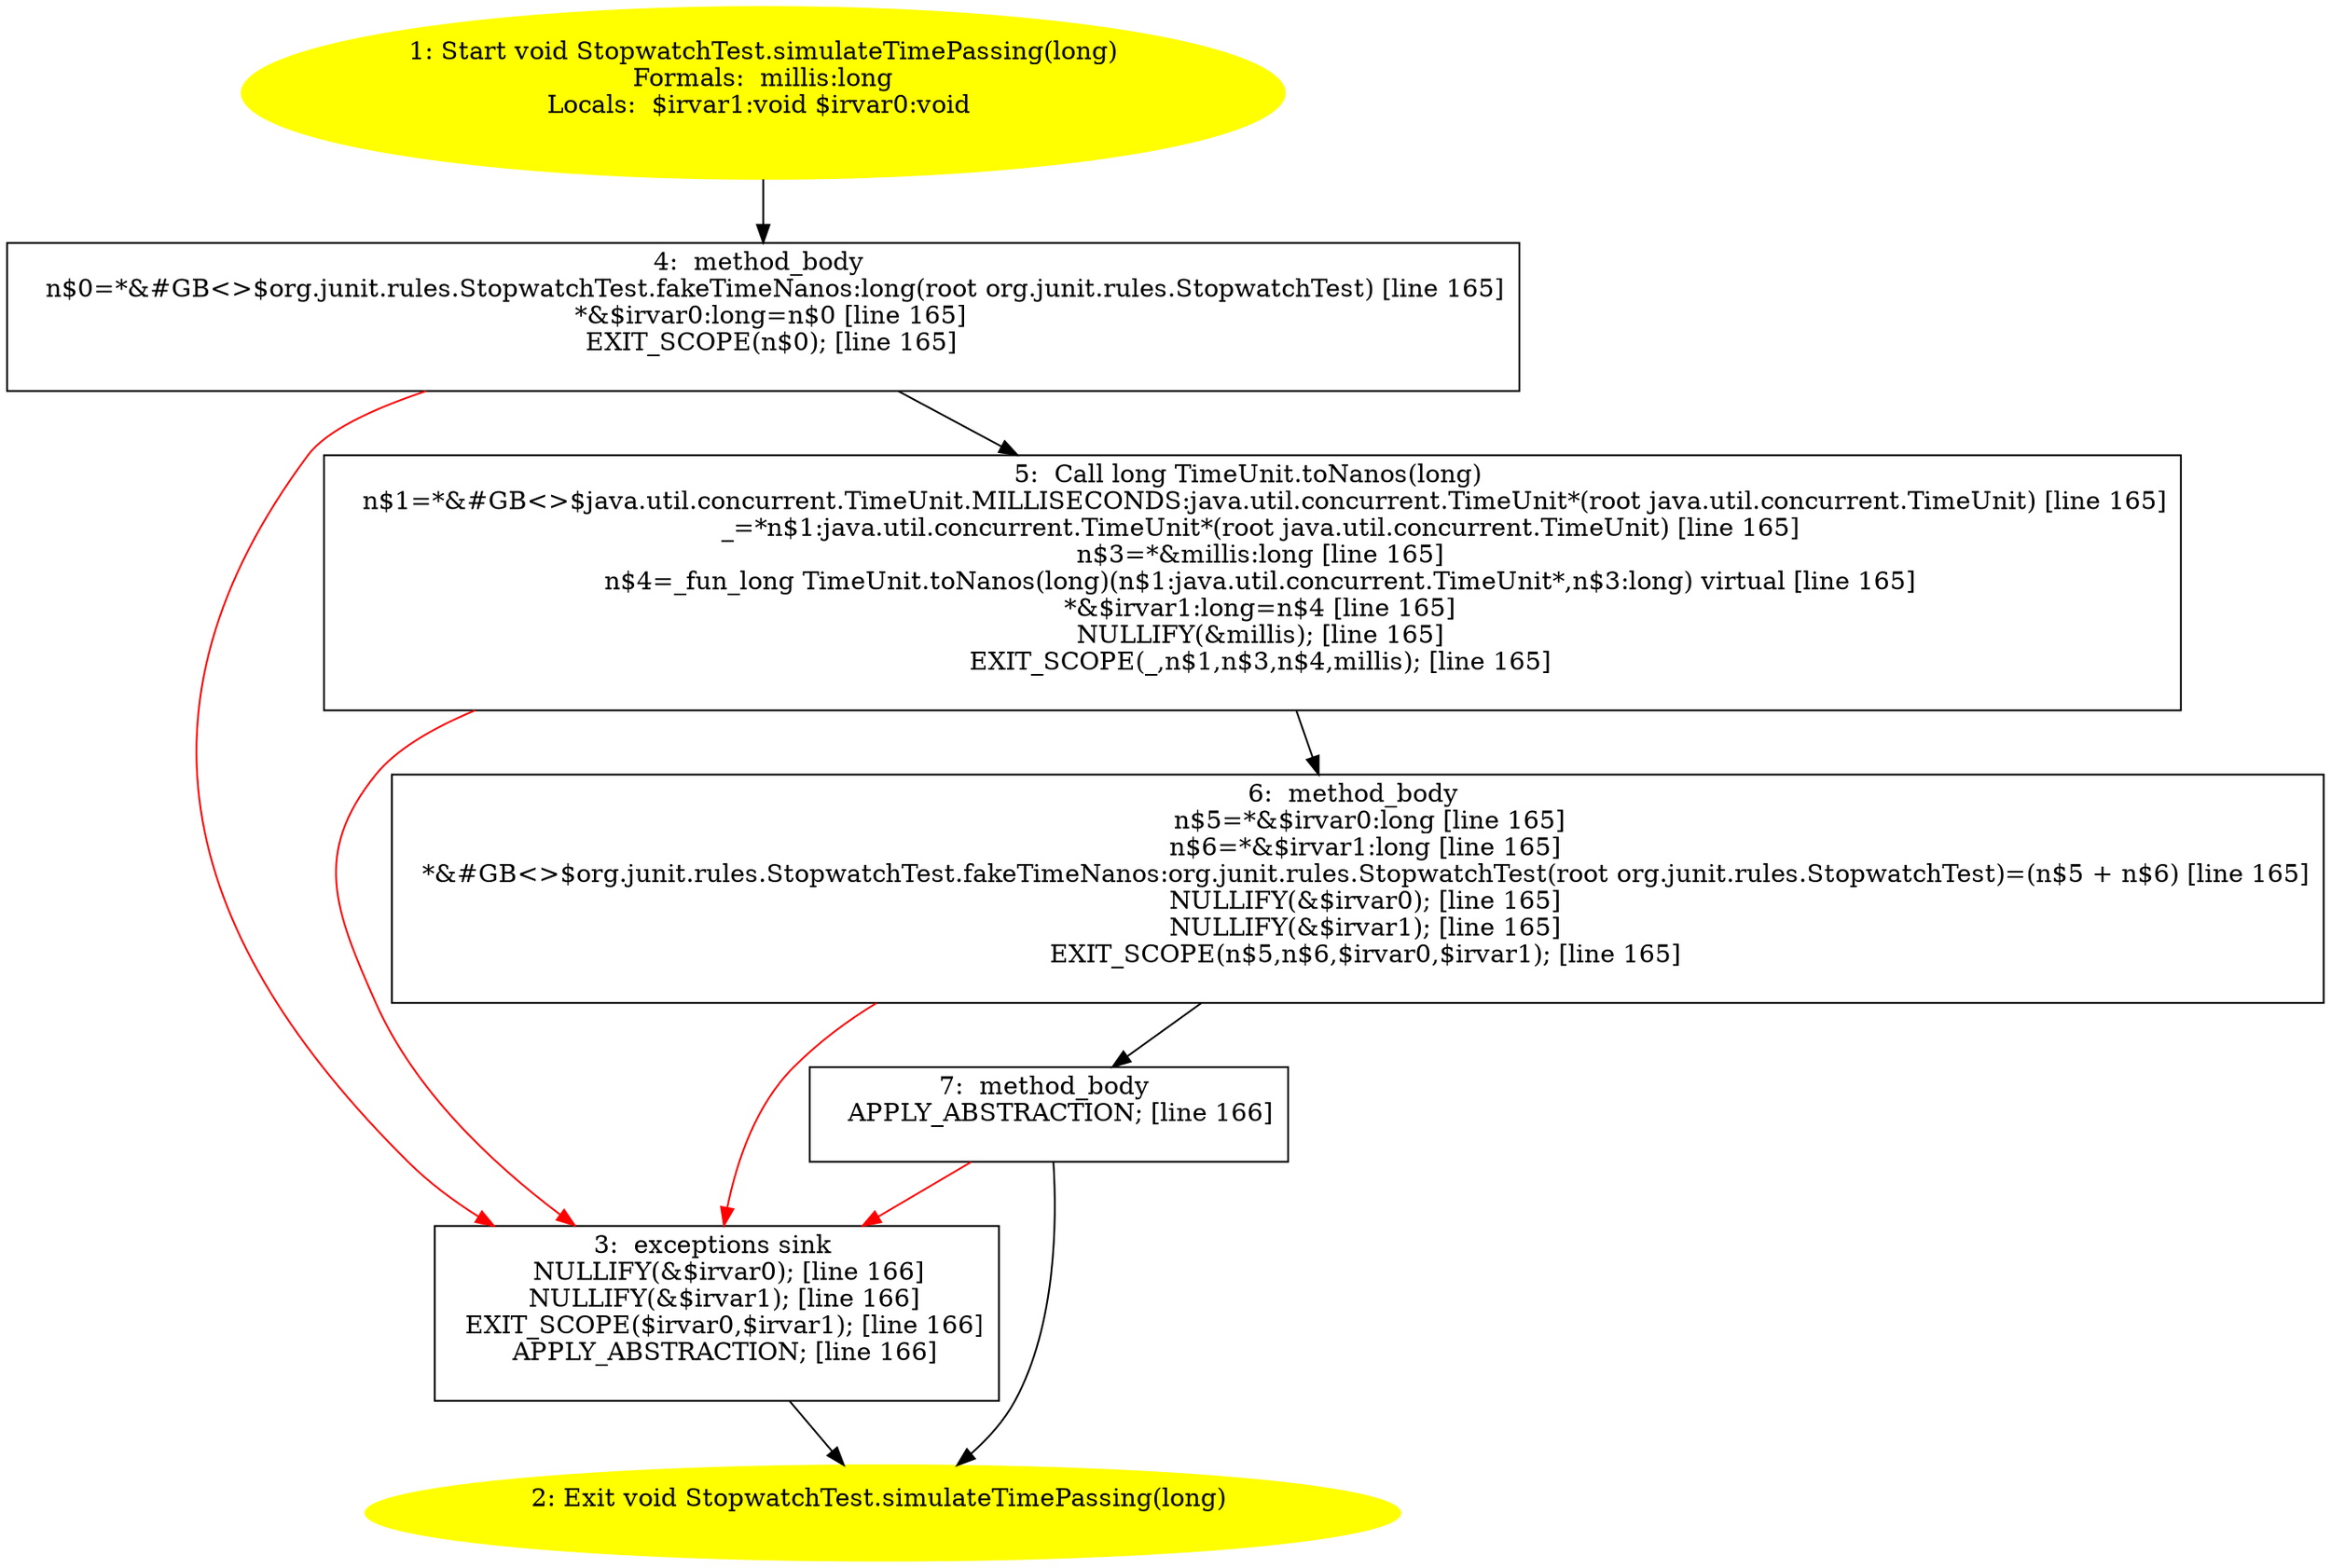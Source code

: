 /* @generated */
digraph cfg {
"org.junit.rules.StopwatchTest.simulateTimePassing(long):void.5dd600f34ee28e5b4eb1bdf955caad3d_1" [label="1: Start void StopwatchTest.simulateTimePassing(long)\nFormals:  millis:long\nLocals:  $irvar1:void $irvar0:void \n  " color=yellow style=filled]
	

	 "org.junit.rules.StopwatchTest.simulateTimePassing(long):void.5dd600f34ee28e5b4eb1bdf955caad3d_1" -> "org.junit.rules.StopwatchTest.simulateTimePassing(long):void.5dd600f34ee28e5b4eb1bdf955caad3d_4" ;
"org.junit.rules.StopwatchTest.simulateTimePassing(long):void.5dd600f34ee28e5b4eb1bdf955caad3d_2" [label="2: Exit void StopwatchTest.simulateTimePassing(long) \n  " color=yellow style=filled]
	

"org.junit.rules.StopwatchTest.simulateTimePassing(long):void.5dd600f34ee28e5b4eb1bdf955caad3d_3" [label="3:  exceptions sink \n   NULLIFY(&$irvar0); [line 166]\n  NULLIFY(&$irvar1); [line 166]\n  EXIT_SCOPE($irvar0,$irvar1); [line 166]\n  APPLY_ABSTRACTION; [line 166]\n " shape="box"]
	

	 "org.junit.rules.StopwatchTest.simulateTimePassing(long):void.5dd600f34ee28e5b4eb1bdf955caad3d_3" -> "org.junit.rules.StopwatchTest.simulateTimePassing(long):void.5dd600f34ee28e5b4eb1bdf955caad3d_2" ;
"org.junit.rules.StopwatchTest.simulateTimePassing(long):void.5dd600f34ee28e5b4eb1bdf955caad3d_4" [label="4:  method_body \n   n$0=*&#GB<>$org.junit.rules.StopwatchTest.fakeTimeNanos:long(root org.junit.rules.StopwatchTest) [line 165]\n  *&$irvar0:long=n$0 [line 165]\n  EXIT_SCOPE(n$0); [line 165]\n " shape="box"]
	

	 "org.junit.rules.StopwatchTest.simulateTimePassing(long):void.5dd600f34ee28e5b4eb1bdf955caad3d_4" -> "org.junit.rules.StopwatchTest.simulateTimePassing(long):void.5dd600f34ee28e5b4eb1bdf955caad3d_5" ;
	 "org.junit.rules.StopwatchTest.simulateTimePassing(long):void.5dd600f34ee28e5b4eb1bdf955caad3d_4" -> "org.junit.rules.StopwatchTest.simulateTimePassing(long):void.5dd600f34ee28e5b4eb1bdf955caad3d_3" [color="red" ];
"org.junit.rules.StopwatchTest.simulateTimePassing(long):void.5dd600f34ee28e5b4eb1bdf955caad3d_5" [label="5:  Call long TimeUnit.toNanos(long) \n   n$1=*&#GB<>$java.util.concurrent.TimeUnit.MILLISECONDS:java.util.concurrent.TimeUnit*(root java.util.concurrent.TimeUnit) [line 165]\n  _=*n$1:java.util.concurrent.TimeUnit*(root java.util.concurrent.TimeUnit) [line 165]\n  n$3=*&millis:long [line 165]\n  n$4=_fun_long TimeUnit.toNanos(long)(n$1:java.util.concurrent.TimeUnit*,n$3:long) virtual [line 165]\n  *&$irvar1:long=n$4 [line 165]\n  NULLIFY(&millis); [line 165]\n  EXIT_SCOPE(_,n$1,n$3,n$4,millis); [line 165]\n " shape="box"]
	

	 "org.junit.rules.StopwatchTest.simulateTimePassing(long):void.5dd600f34ee28e5b4eb1bdf955caad3d_5" -> "org.junit.rules.StopwatchTest.simulateTimePassing(long):void.5dd600f34ee28e5b4eb1bdf955caad3d_6" ;
	 "org.junit.rules.StopwatchTest.simulateTimePassing(long):void.5dd600f34ee28e5b4eb1bdf955caad3d_5" -> "org.junit.rules.StopwatchTest.simulateTimePassing(long):void.5dd600f34ee28e5b4eb1bdf955caad3d_3" [color="red" ];
"org.junit.rules.StopwatchTest.simulateTimePassing(long):void.5dd600f34ee28e5b4eb1bdf955caad3d_6" [label="6:  method_body \n   n$5=*&$irvar0:long [line 165]\n  n$6=*&$irvar1:long [line 165]\n  *&#GB<>$org.junit.rules.StopwatchTest.fakeTimeNanos:org.junit.rules.StopwatchTest(root org.junit.rules.StopwatchTest)=(n$5 + n$6) [line 165]\n  NULLIFY(&$irvar0); [line 165]\n  NULLIFY(&$irvar1); [line 165]\n  EXIT_SCOPE(n$5,n$6,$irvar0,$irvar1); [line 165]\n " shape="box"]
	

	 "org.junit.rules.StopwatchTest.simulateTimePassing(long):void.5dd600f34ee28e5b4eb1bdf955caad3d_6" -> "org.junit.rules.StopwatchTest.simulateTimePassing(long):void.5dd600f34ee28e5b4eb1bdf955caad3d_7" ;
	 "org.junit.rules.StopwatchTest.simulateTimePassing(long):void.5dd600f34ee28e5b4eb1bdf955caad3d_6" -> "org.junit.rules.StopwatchTest.simulateTimePassing(long):void.5dd600f34ee28e5b4eb1bdf955caad3d_3" [color="red" ];
"org.junit.rules.StopwatchTest.simulateTimePassing(long):void.5dd600f34ee28e5b4eb1bdf955caad3d_7" [label="7:  method_body \n   APPLY_ABSTRACTION; [line 166]\n " shape="box"]
	

	 "org.junit.rules.StopwatchTest.simulateTimePassing(long):void.5dd600f34ee28e5b4eb1bdf955caad3d_7" -> "org.junit.rules.StopwatchTest.simulateTimePassing(long):void.5dd600f34ee28e5b4eb1bdf955caad3d_2" ;
	 "org.junit.rules.StopwatchTest.simulateTimePassing(long):void.5dd600f34ee28e5b4eb1bdf955caad3d_7" -> "org.junit.rules.StopwatchTest.simulateTimePassing(long):void.5dd600f34ee28e5b4eb1bdf955caad3d_3" [color="red" ];
}
